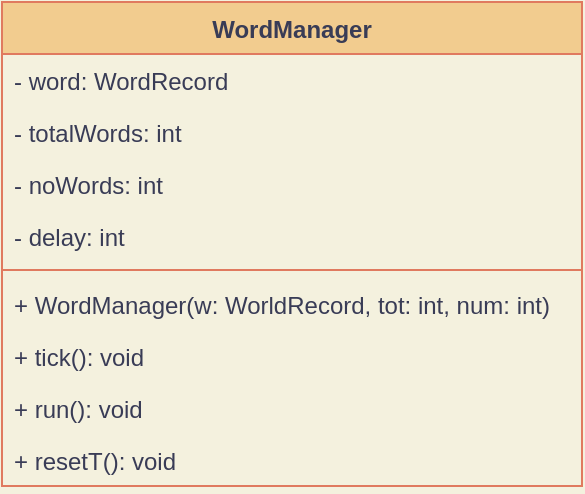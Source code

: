 <mxfile>
    <diagram id="8SeN9Chtb-ahAjVWohsX" name="Page-1">
        <mxGraphModel dx="572" dy="410" grid="0" gridSize="10" guides="1" tooltips="1" connect="1" arrows="1" fold="1" page="1" pageScale="1" pageWidth="827" pageHeight="1169" background="#F4F1DE" math="0" shadow="0">
            <root>
                <mxCell id="0"/>
                <mxCell id="1" parent="0"/>
                <mxCell id="2" value="WordManager" style="swimlane;fontStyle=1;align=center;verticalAlign=top;childLayout=stackLayout;horizontal=1;startSize=26;horizontalStack=0;resizeParent=1;resizeParentMax=0;resizeLast=0;collapsible=1;marginBottom=0;fillColor=#F2CC8F;strokeColor=#E07A5F;fontColor=#393C56;" parent="1" vertex="1">
                    <mxGeometry x="130" y="190" width="290" height="242" as="geometry"/>
                </mxCell>
                <mxCell id="3" value="- word: WordRecord" style="text;strokeColor=none;fillColor=none;align=left;verticalAlign=top;spacingLeft=4;spacingRight=4;overflow=hidden;rotatable=0;points=[[0,0.5],[1,0.5]];portConstraint=eastwest;fontColor=#393C56;" parent="2" vertex="1">
                    <mxGeometry y="26" width="290" height="26" as="geometry"/>
                </mxCell>
                <mxCell id="7" value="- totalWords: int" style="text;strokeColor=none;fillColor=none;align=left;verticalAlign=top;spacingLeft=4;spacingRight=4;overflow=hidden;rotatable=0;points=[[0,0.5],[1,0.5]];portConstraint=eastwest;fontColor=#393C56;" vertex="1" parent="2">
                    <mxGeometry y="52" width="290" height="26" as="geometry"/>
                </mxCell>
                <mxCell id="8" value="- noWords: int" style="text;strokeColor=none;fillColor=none;align=left;verticalAlign=top;spacingLeft=4;spacingRight=4;overflow=hidden;rotatable=0;points=[[0,0.5],[1,0.5]];portConstraint=eastwest;fontColor=#393C56;" vertex="1" parent="2">
                    <mxGeometry y="78" width="290" height="26" as="geometry"/>
                </mxCell>
                <mxCell id="6" value="- delay: int" style="text;strokeColor=none;fillColor=none;align=left;verticalAlign=top;spacingLeft=4;spacingRight=4;overflow=hidden;rotatable=0;points=[[0,0.5],[1,0.5]];portConstraint=eastwest;fontColor=#393C56;" vertex="1" parent="2">
                    <mxGeometry y="104" width="290" height="26" as="geometry"/>
                </mxCell>
                <mxCell id="4" value="" style="line;strokeWidth=1;fillColor=none;align=left;verticalAlign=middle;spacingTop=-1;spacingLeft=3;spacingRight=3;rotatable=0;labelPosition=right;points=[];portConstraint=eastwest;labelBackgroundColor=#F4F1DE;strokeColor=#E07A5F;fontColor=#393C56;" parent="2" vertex="1">
                    <mxGeometry y="130" width="290" height="8" as="geometry"/>
                </mxCell>
                <mxCell id="5" value="+ WordManager(w: WorldRecord, tot: int, num: int)" style="text;strokeColor=none;fillColor=none;align=left;verticalAlign=top;spacingLeft=4;spacingRight=4;overflow=hidden;rotatable=0;points=[[0,0.5],[1,0.5]];portConstraint=eastwest;fontColor=#393C56;" parent="2" vertex="1">
                    <mxGeometry y="138" width="290" height="26" as="geometry"/>
                </mxCell>
                <mxCell id="9" value="+ tick(): void" style="text;strokeColor=none;fillColor=none;align=left;verticalAlign=top;spacingLeft=4;spacingRight=4;overflow=hidden;rotatable=0;points=[[0,0.5],[1,0.5]];portConstraint=eastwest;fontColor=#393C56;" vertex="1" parent="2">
                    <mxGeometry y="164" width="290" height="26" as="geometry"/>
                </mxCell>
                <mxCell id="10" value="+ run(): void" style="text;strokeColor=none;fillColor=none;align=left;verticalAlign=top;spacingLeft=4;spacingRight=4;overflow=hidden;rotatable=0;points=[[0,0.5],[1,0.5]];portConstraint=eastwest;fontColor=#393C56;" vertex="1" parent="2">
                    <mxGeometry y="190" width="290" height="26" as="geometry"/>
                </mxCell>
                <mxCell id="11" value="+ resetT(): void" style="text;strokeColor=none;fillColor=none;align=left;verticalAlign=top;spacingLeft=4;spacingRight=4;overflow=hidden;rotatable=0;points=[[0,0.5],[1,0.5]];portConstraint=eastwest;fontColor=#393C56;" vertex="1" parent="2">
                    <mxGeometry y="216" width="290" height="26" as="geometry"/>
                </mxCell>
            </root>
        </mxGraphModel>
    </diagram>
</mxfile>